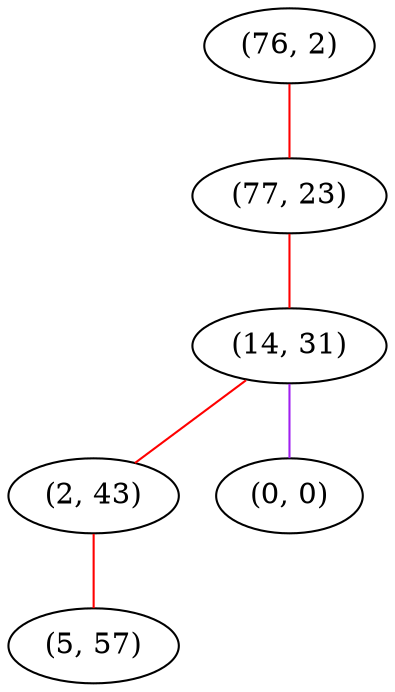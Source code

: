 graph "" {
"(76, 2)";
"(77, 23)";
"(14, 31)";
"(2, 43)";
"(5, 57)";
"(0, 0)";
"(76, 2)" -- "(77, 23)"  [color=red, key=0, weight=1];
"(77, 23)" -- "(14, 31)"  [color=red, key=0, weight=1];
"(14, 31)" -- "(2, 43)"  [color=red, key=0, weight=1];
"(14, 31)" -- "(0, 0)"  [color=purple, key=0, weight=4];
"(2, 43)" -- "(5, 57)"  [color=red, key=0, weight=1];
}
